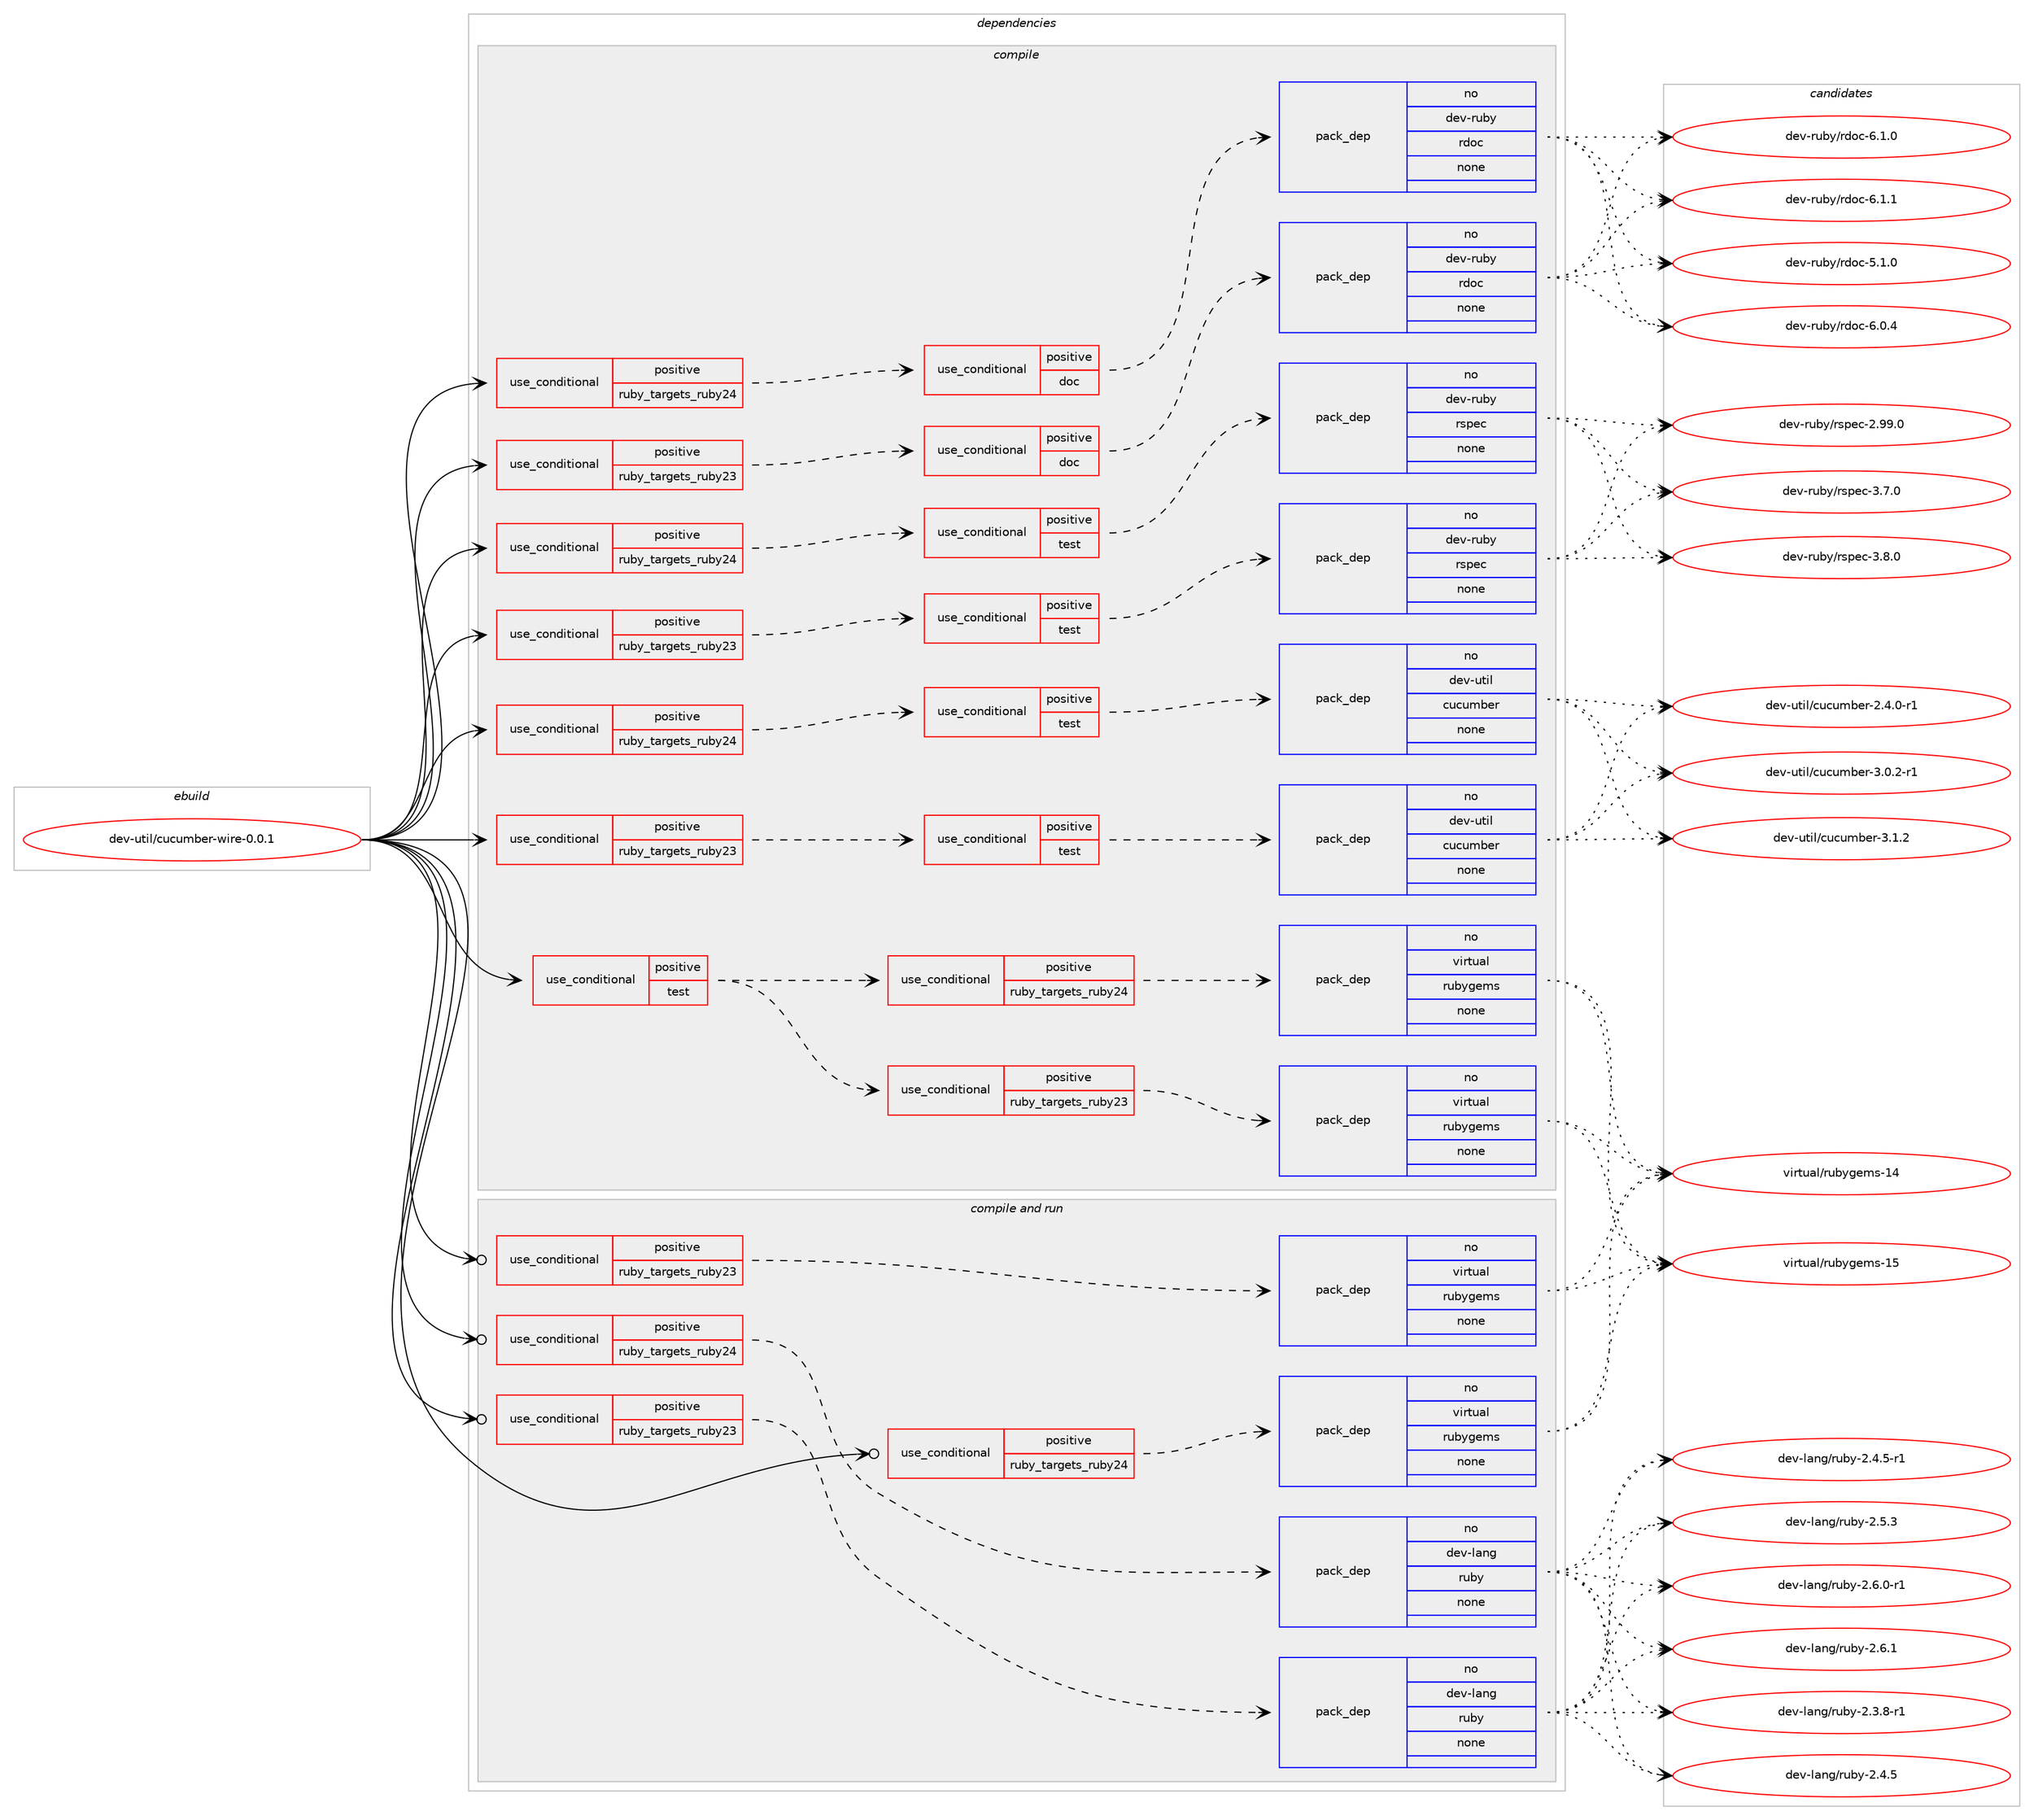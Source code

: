 digraph prolog {

# *************
# Graph options
# *************

newrank=true;
concentrate=true;
compound=true;
graph [rankdir=LR,fontname=Helvetica,fontsize=10,ranksep=1.5];#, ranksep=2.5, nodesep=0.2];
edge  [arrowhead=vee];
node  [fontname=Helvetica,fontsize=10];

# **********
# The ebuild
# **********

subgraph cluster_leftcol {
color=gray;
rank=same;
label=<<i>ebuild</i>>;
id [label="dev-util/cucumber-wire-0.0.1", color=red, width=4, href="../dev-util/cucumber-wire-0.0.1.svg"];
}

# ****************
# The dependencies
# ****************

subgraph cluster_midcol {
color=gray;
label=<<i>dependencies</i>>;
subgraph cluster_compile {
fillcolor="#eeeeee";
style=filled;
label=<<i>compile</i>>;
subgraph cond424020 {
dependency1544001 [label=<<TABLE BORDER="0" CELLBORDER="1" CELLSPACING="0" CELLPADDING="4"><TR><TD ROWSPAN="3" CELLPADDING="10">use_conditional</TD></TR><TR><TD>positive</TD></TR><TR><TD>ruby_targets_ruby23</TD></TR></TABLE>>, shape=none, color=red];
subgraph cond424021 {
dependency1544002 [label=<<TABLE BORDER="0" CELLBORDER="1" CELLSPACING="0" CELLPADDING="4"><TR><TD ROWSPAN="3" CELLPADDING="10">use_conditional</TD></TR><TR><TD>positive</TD></TR><TR><TD>doc</TD></TR></TABLE>>, shape=none, color=red];
subgraph pack1096360 {
dependency1544003 [label=<<TABLE BORDER="0" CELLBORDER="1" CELLSPACING="0" CELLPADDING="4" WIDTH="220"><TR><TD ROWSPAN="6" CELLPADDING="30">pack_dep</TD></TR><TR><TD WIDTH="110">no</TD></TR><TR><TD>dev-ruby</TD></TR><TR><TD>rdoc</TD></TR><TR><TD>none</TD></TR><TR><TD></TD></TR></TABLE>>, shape=none, color=blue];
}
dependency1544002:e -> dependency1544003:w [weight=20,style="dashed",arrowhead="vee"];
}
dependency1544001:e -> dependency1544002:w [weight=20,style="dashed",arrowhead="vee"];
}
id:e -> dependency1544001:w [weight=20,style="solid",arrowhead="vee"];
subgraph cond424022 {
dependency1544004 [label=<<TABLE BORDER="0" CELLBORDER="1" CELLSPACING="0" CELLPADDING="4"><TR><TD ROWSPAN="3" CELLPADDING="10">use_conditional</TD></TR><TR><TD>positive</TD></TR><TR><TD>ruby_targets_ruby23</TD></TR></TABLE>>, shape=none, color=red];
subgraph cond424023 {
dependency1544005 [label=<<TABLE BORDER="0" CELLBORDER="1" CELLSPACING="0" CELLPADDING="4"><TR><TD ROWSPAN="3" CELLPADDING="10">use_conditional</TD></TR><TR><TD>positive</TD></TR><TR><TD>test</TD></TR></TABLE>>, shape=none, color=red];
subgraph pack1096361 {
dependency1544006 [label=<<TABLE BORDER="0" CELLBORDER="1" CELLSPACING="0" CELLPADDING="4" WIDTH="220"><TR><TD ROWSPAN="6" CELLPADDING="30">pack_dep</TD></TR><TR><TD WIDTH="110">no</TD></TR><TR><TD>dev-ruby</TD></TR><TR><TD>rspec</TD></TR><TR><TD>none</TD></TR><TR><TD></TD></TR></TABLE>>, shape=none, color=blue];
}
dependency1544005:e -> dependency1544006:w [weight=20,style="dashed",arrowhead="vee"];
}
dependency1544004:e -> dependency1544005:w [weight=20,style="dashed",arrowhead="vee"];
}
id:e -> dependency1544004:w [weight=20,style="solid",arrowhead="vee"];
subgraph cond424024 {
dependency1544007 [label=<<TABLE BORDER="0" CELLBORDER="1" CELLSPACING="0" CELLPADDING="4"><TR><TD ROWSPAN="3" CELLPADDING="10">use_conditional</TD></TR><TR><TD>positive</TD></TR><TR><TD>ruby_targets_ruby23</TD></TR></TABLE>>, shape=none, color=red];
subgraph cond424025 {
dependency1544008 [label=<<TABLE BORDER="0" CELLBORDER="1" CELLSPACING="0" CELLPADDING="4"><TR><TD ROWSPAN="3" CELLPADDING="10">use_conditional</TD></TR><TR><TD>positive</TD></TR><TR><TD>test</TD></TR></TABLE>>, shape=none, color=red];
subgraph pack1096362 {
dependency1544009 [label=<<TABLE BORDER="0" CELLBORDER="1" CELLSPACING="0" CELLPADDING="4" WIDTH="220"><TR><TD ROWSPAN="6" CELLPADDING="30">pack_dep</TD></TR><TR><TD WIDTH="110">no</TD></TR><TR><TD>dev-util</TD></TR><TR><TD>cucumber</TD></TR><TR><TD>none</TD></TR><TR><TD></TD></TR></TABLE>>, shape=none, color=blue];
}
dependency1544008:e -> dependency1544009:w [weight=20,style="dashed",arrowhead="vee"];
}
dependency1544007:e -> dependency1544008:w [weight=20,style="dashed",arrowhead="vee"];
}
id:e -> dependency1544007:w [weight=20,style="solid",arrowhead="vee"];
subgraph cond424026 {
dependency1544010 [label=<<TABLE BORDER="0" CELLBORDER="1" CELLSPACING="0" CELLPADDING="4"><TR><TD ROWSPAN="3" CELLPADDING="10">use_conditional</TD></TR><TR><TD>positive</TD></TR><TR><TD>ruby_targets_ruby24</TD></TR></TABLE>>, shape=none, color=red];
subgraph cond424027 {
dependency1544011 [label=<<TABLE BORDER="0" CELLBORDER="1" CELLSPACING="0" CELLPADDING="4"><TR><TD ROWSPAN="3" CELLPADDING="10">use_conditional</TD></TR><TR><TD>positive</TD></TR><TR><TD>doc</TD></TR></TABLE>>, shape=none, color=red];
subgraph pack1096363 {
dependency1544012 [label=<<TABLE BORDER="0" CELLBORDER="1" CELLSPACING="0" CELLPADDING="4" WIDTH="220"><TR><TD ROWSPAN="6" CELLPADDING="30">pack_dep</TD></TR><TR><TD WIDTH="110">no</TD></TR><TR><TD>dev-ruby</TD></TR><TR><TD>rdoc</TD></TR><TR><TD>none</TD></TR><TR><TD></TD></TR></TABLE>>, shape=none, color=blue];
}
dependency1544011:e -> dependency1544012:w [weight=20,style="dashed",arrowhead="vee"];
}
dependency1544010:e -> dependency1544011:w [weight=20,style="dashed",arrowhead="vee"];
}
id:e -> dependency1544010:w [weight=20,style="solid",arrowhead="vee"];
subgraph cond424028 {
dependency1544013 [label=<<TABLE BORDER="0" CELLBORDER="1" CELLSPACING="0" CELLPADDING="4"><TR><TD ROWSPAN="3" CELLPADDING="10">use_conditional</TD></TR><TR><TD>positive</TD></TR><TR><TD>ruby_targets_ruby24</TD></TR></TABLE>>, shape=none, color=red];
subgraph cond424029 {
dependency1544014 [label=<<TABLE BORDER="0" CELLBORDER="1" CELLSPACING="0" CELLPADDING="4"><TR><TD ROWSPAN="3" CELLPADDING="10">use_conditional</TD></TR><TR><TD>positive</TD></TR><TR><TD>test</TD></TR></TABLE>>, shape=none, color=red];
subgraph pack1096364 {
dependency1544015 [label=<<TABLE BORDER="0" CELLBORDER="1" CELLSPACING="0" CELLPADDING="4" WIDTH="220"><TR><TD ROWSPAN="6" CELLPADDING="30">pack_dep</TD></TR><TR><TD WIDTH="110">no</TD></TR><TR><TD>dev-ruby</TD></TR><TR><TD>rspec</TD></TR><TR><TD>none</TD></TR><TR><TD></TD></TR></TABLE>>, shape=none, color=blue];
}
dependency1544014:e -> dependency1544015:w [weight=20,style="dashed",arrowhead="vee"];
}
dependency1544013:e -> dependency1544014:w [weight=20,style="dashed",arrowhead="vee"];
}
id:e -> dependency1544013:w [weight=20,style="solid",arrowhead="vee"];
subgraph cond424030 {
dependency1544016 [label=<<TABLE BORDER="0" CELLBORDER="1" CELLSPACING="0" CELLPADDING="4"><TR><TD ROWSPAN="3" CELLPADDING="10">use_conditional</TD></TR><TR><TD>positive</TD></TR><TR><TD>ruby_targets_ruby24</TD></TR></TABLE>>, shape=none, color=red];
subgraph cond424031 {
dependency1544017 [label=<<TABLE BORDER="0" CELLBORDER="1" CELLSPACING="0" CELLPADDING="4"><TR><TD ROWSPAN="3" CELLPADDING="10">use_conditional</TD></TR><TR><TD>positive</TD></TR><TR><TD>test</TD></TR></TABLE>>, shape=none, color=red];
subgraph pack1096365 {
dependency1544018 [label=<<TABLE BORDER="0" CELLBORDER="1" CELLSPACING="0" CELLPADDING="4" WIDTH="220"><TR><TD ROWSPAN="6" CELLPADDING="30">pack_dep</TD></TR><TR><TD WIDTH="110">no</TD></TR><TR><TD>dev-util</TD></TR><TR><TD>cucumber</TD></TR><TR><TD>none</TD></TR><TR><TD></TD></TR></TABLE>>, shape=none, color=blue];
}
dependency1544017:e -> dependency1544018:w [weight=20,style="dashed",arrowhead="vee"];
}
dependency1544016:e -> dependency1544017:w [weight=20,style="dashed",arrowhead="vee"];
}
id:e -> dependency1544016:w [weight=20,style="solid",arrowhead="vee"];
subgraph cond424032 {
dependency1544019 [label=<<TABLE BORDER="0" CELLBORDER="1" CELLSPACING="0" CELLPADDING="4"><TR><TD ROWSPAN="3" CELLPADDING="10">use_conditional</TD></TR><TR><TD>positive</TD></TR><TR><TD>test</TD></TR></TABLE>>, shape=none, color=red];
subgraph cond424033 {
dependency1544020 [label=<<TABLE BORDER="0" CELLBORDER="1" CELLSPACING="0" CELLPADDING="4"><TR><TD ROWSPAN="3" CELLPADDING="10">use_conditional</TD></TR><TR><TD>positive</TD></TR><TR><TD>ruby_targets_ruby23</TD></TR></TABLE>>, shape=none, color=red];
subgraph pack1096366 {
dependency1544021 [label=<<TABLE BORDER="0" CELLBORDER="1" CELLSPACING="0" CELLPADDING="4" WIDTH="220"><TR><TD ROWSPAN="6" CELLPADDING="30">pack_dep</TD></TR><TR><TD WIDTH="110">no</TD></TR><TR><TD>virtual</TD></TR><TR><TD>rubygems</TD></TR><TR><TD>none</TD></TR><TR><TD></TD></TR></TABLE>>, shape=none, color=blue];
}
dependency1544020:e -> dependency1544021:w [weight=20,style="dashed",arrowhead="vee"];
}
dependency1544019:e -> dependency1544020:w [weight=20,style="dashed",arrowhead="vee"];
subgraph cond424034 {
dependency1544022 [label=<<TABLE BORDER="0" CELLBORDER="1" CELLSPACING="0" CELLPADDING="4"><TR><TD ROWSPAN="3" CELLPADDING="10">use_conditional</TD></TR><TR><TD>positive</TD></TR><TR><TD>ruby_targets_ruby24</TD></TR></TABLE>>, shape=none, color=red];
subgraph pack1096367 {
dependency1544023 [label=<<TABLE BORDER="0" CELLBORDER="1" CELLSPACING="0" CELLPADDING="4" WIDTH="220"><TR><TD ROWSPAN="6" CELLPADDING="30">pack_dep</TD></TR><TR><TD WIDTH="110">no</TD></TR><TR><TD>virtual</TD></TR><TR><TD>rubygems</TD></TR><TR><TD>none</TD></TR><TR><TD></TD></TR></TABLE>>, shape=none, color=blue];
}
dependency1544022:e -> dependency1544023:w [weight=20,style="dashed",arrowhead="vee"];
}
dependency1544019:e -> dependency1544022:w [weight=20,style="dashed",arrowhead="vee"];
}
id:e -> dependency1544019:w [weight=20,style="solid",arrowhead="vee"];
}
subgraph cluster_compileandrun {
fillcolor="#eeeeee";
style=filled;
label=<<i>compile and run</i>>;
subgraph cond424035 {
dependency1544024 [label=<<TABLE BORDER="0" CELLBORDER="1" CELLSPACING="0" CELLPADDING="4"><TR><TD ROWSPAN="3" CELLPADDING="10">use_conditional</TD></TR><TR><TD>positive</TD></TR><TR><TD>ruby_targets_ruby23</TD></TR></TABLE>>, shape=none, color=red];
subgraph pack1096368 {
dependency1544025 [label=<<TABLE BORDER="0" CELLBORDER="1" CELLSPACING="0" CELLPADDING="4" WIDTH="220"><TR><TD ROWSPAN="6" CELLPADDING="30">pack_dep</TD></TR><TR><TD WIDTH="110">no</TD></TR><TR><TD>dev-lang</TD></TR><TR><TD>ruby</TD></TR><TR><TD>none</TD></TR><TR><TD></TD></TR></TABLE>>, shape=none, color=blue];
}
dependency1544024:e -> dependency1544025:w [weight=20,style="dashed",arrowhead="vee"];
}
id:e -> dependency1544024:w [weight=20,style="solid",arrowhead="odotvee"];
subgraph cond424036 {
dependency1544026 [label=<<TABLE BORDER="0" CELLBORDER="1" CELLSPACING="0" CELLPADDING="4"><TR><TD ROWSPAN="3" CELLPADDING="10">use_conditional</TD></TR><TR><TD>positive</TD></TR><TR><TD>ruby_targets_ruby23</TD></TR></TABLE>>, shape=none, color=red];
subgraph pack1096369 {
dependency1544027 [label=<<TABLE BORDER="0" CELLBORDER="1" CELLSPACING="0" CELLPADDING="4" WIDTH="220"><TR><TD ROWSPAN="6" CELLPADDING="30">pack_dep</TD></TR><TR><TD WIDTH="110">no</TD></TR><TR><TD>virtual</TD></TR><TR><TD>rubygems</TD></TR><TR><TD>none</TD></TR><TR><TD></TD></TR></TABLE>>, shape=none, color=blue];
}
dependency1544026:e -> dependency1544027:w [weight=20,style="dashed",arrowhead="vee"];
}
id:e -> dependency1544026:w [weight=20,style="solid",arrowhead="odotvee"];
subgraph cond424037 {
dependency1544028 [label=<<TABLE BORDER="0" CELLBORDER="1" CELLSPACING="0" CELLPADDING="4"><TR><TD ROWSPAN="3" CELLPADDING="10">use_conditional</TD></TR><TR><TD>positive</TD></TR><TR><TD>ruby_targets_ruby24</TD></TR></TABLE>>, shape=none, color=red];
subgraph pack1096370 {
dependency1544029 [label=<<TABLE BORDER="0" CELLBORDER="1" CELLSPACING="0" CELLPADDING="4" WIDTH="220"><TR><TD ROWSPAN="6" CELLPADDING="30">pack_dep</TD></TR><TR><TD WIDTH="110">no</TD></TR><TR><TD>dev-lang</TD></TR><TR><TD>ruby</TD></TR><TR><TD>none</TD></TR><TR><TD></TD></TR></TABLE>>, shape=none, color=blue];
}
dependency1544028:e -> dependency1544029:w [weight=20,style="dashed",arrowhead="vee"];
}
id:e -> dependency1544028:w [weight=20,style="solid",arrowhead="odotvee"];
subgraph cond424038 {
dependency1544030 [label=<<TABLE BORDER="0" CELLBORDER="1" CELLSPACING="0" CELLPADDING="4"><TR><TD ROWSPAN="3" CELLPADDING="10">use_conditional</TD></TR><TR><TD>positive</TD></TR><TR><TD>ruby_targets_ruby24</TD></TR></TABLE>>, shape=none, color=red];
subgraph pack1096371 {
dependency1544031 [label=<<TABLE BORDER="0" CELLBORDER="1" CELLSPACING="0" CELLPADDING="4" WIDTH="220"><TR><TD ROWSPAN="6" CELLPADDING="30">pack_dep</TD></TR><TR><TD WIDTH="110">no</TD></TR><TR><TD>virtual</TD></TR><TR><TD>rubygems</TD></TR><TR><TD>none</TD></TR><TR><TD></TD></TR></TABLE>>, shape=none, color=blue];
}
dependency1544030:e -> dependency1544031:w [weight=20,style="dashed",arrowhead="vee"];
}
id:e -> dependency1544030:w [weight=20,style="solid",arrowhead="odotvee"];
}
subgraph cluster_run {
fillcolor="#eeeeee";
style=filled;
label=<<i>run</i>>;
}
}

# **************
# The candidates
# **************

subgraph cluster_choices {
rank=same;
color=gray;
label=<<i>candidates</i>>;

subgraph choice1096360 {
color=black;
nodesep=1;
choice10010111845114117981214711410011199455346494648 [label="dev-ruby/rdoc-5.1.0", color=red, width=4,href="../dev-ruby/rdoc-5.1.0.svg"];
choice10010111845114117981214711410011199455446484652 [label="dev-ruby/rdoc-6.0.4", color=red, width=4,href="../dev-ruby/rdoc-6.0.4.svg"];
choice10010111845114117981214711410011199455446494648 [label="dev-ruby/rdoc-6.1.0", color=red, width=4,href="../dev-ruby/rdoc-6.1.0.svg"];
choice10010111845114117981214711410011199455446494649 [label="dev-ruby/rdoc-6.1.1", color=red, width=4,href="../dev-ruby/rdoc-6.1.1.svg"];
dependency1544003:e -> choice10010111845114117981214711410011199455346494648:w [style=dotted,weight="100"];
dependency1544003:e -> choice10010111845114117981214711410011199455446484652:w [style=dotted,weight="100"];
dependency1544003:e -> choice10010111845114117981214711410011199455446494648:w [style=dotted,weight="100"];
dependency1544003:e -> choice10010111845114117981214711410011199455446494649:w [style=dotted,weight="100"];
}
subgraph choice1096361 {
color=black;
nodesep=1;
choice1001011184511411798121471141151121019945504657574648 [label="dev-ruby/rspec-2.99.0", color=red, width=4,href="../dev-ruby/rspec-2.99.0.svg"];
choice10010111845114117981214711411511210199455146554648 [label="dev-ruby/rspec-3.7.0", color=red, width=4,href="../dev-ruby/rspec-3.7.0.svg"];
choice10010111845114117981214711411511210199455146564648 [label="dev-ruby/rspec-3.8.0", color=red, width=4,href="../dev-ruby/rspec-3.8.0.svg"];
dependency1544006:e -> choice1001011184511411798121471141151121019945504657574648:w [style=dotted,weight="100"];
dependency1544006:e -> choice10010111845114117981214711411511210199455146554648:w [style=dotted,weight="100"];
dependency1544006:e -> choice10010111845114117981214711411511210199455146564648:w [style=dotted,weight="100"];
}
subgraph choice1096362 {
color=black;
nodesep=1;
choice10010111845117116105108479911799117109981011144550465246484511449 [label="dev-util/cucumber-2.4.0-r1", color=red, width=4,href="../dev-util/cucumber-2.4.0-r1.svg"];
choice10010111845117116105108479911799117109981011144551464846504511449 [label="dev-util/cucumber-3.0.2-r1", color=red, width=4,href="../dev-util/cucumber-3.0.2-r1.svg"];
choice1001011184511711610510847991179911710998101114455146494650 [label="dev-util/cucumber-3.1.2", color=red, width=4,href="../dev-util/cucumber-3.1.2.svg"];
dependency1544009:e -> choice10010111845117116105108479911799117109981011144550465246484511449:w [style=dotted,weight="100"];
dependency1544009:e -> choice10010111845117116105108479911799117109981011144551464846504511449:w [style=dotted,weight="100"];
dependency1544009:e -> choice1001011184511711610510847991179911710998101114455146494650:w [style=dotted,weight="100"];
}
subgraph choice1096363 {
color=black;
nodesep=1;
choice10010111845114117981214711410011199455346494648 [label="dev-ruby/rdoc-5.1.0", color=red, width=4,href="../dev-ruby/rdoc-5.1.0.svg"];
choice10010111845114117981214711410011199455446484652 [label="dev-ruby/rdoc-6.0.4", color=red, width=4,href="../dev-ruby/rdoc-6.0.4.svg"];
choice10010111845114117981214711410011199455446494648 [label="dev-ruby/rdoc-6.1.0", color=red, width=4,href="../dev-ruby/rdoc-6.1.0.svg"];
choice10010111845114117981214711410011199455446494649 [label="dev-ruby/rdoc-6.1.1", color=red, width=4,href="../dev-ruby/rdoc-6.1.1.svg"];
dependency1544012:e -> choice10010111845114117981214711410011199455346494648:w [style=dotted,weight="100"];
dependency1544012:e -> choice10010111845114117981214711410011199455446484652:w [style=dotted,weight="100"];
dependency1544012:e -> choice10010111845114117981214711410011199455446494648:w [style=dotted,weight="100"];
dependency1544012:e -> choice10010111845114117981214711410011199455446494649:w [style=dotted,weight="100"];
}
subgraph choice1096364 {
color=black;
nodesep=1;
choice1001011184511411798121471141151121019945504657574648 [label="dev-ruby/rspec-2.99.0", color=red, width=4,href="../dev-ruby/rspec-2.99.0.svg"];
choice10010111845114117981214711411511210199455146554648 [label="dev-ruby/rspec-3.7.0", color=red, width=4,href="../dev-ruby/rspec-3.7.0.svg"];
choice10010111845114117981214711411511210199455146564648 [label="dev-ruby/rspec-3.8.0", color=red, width=4,href="../dev-ruby/rspec-3.8.0.svg"];
dependency1544015:e -> choice1001011184511411798121471141151121019945504657574648:w [style=dotted,weight="100"];
dependency1544015:e -> choice10010111845114117981214711411511210199455146554648:w [style=dotted,weight="100"];
dependency1544015:e -> choice10010111845114117981214711411511210199455146564648:w [style=dotted,weight="100"];
}
subgraph choice1096365 {
color=black;
nodesep=1;
choice10010111845117116105108479911799117109981011144550465246484511449 [label="dev-util/cucumber-2.4.0-r1", color=red, width=4,href="../dev-util/cucumber-2.4.0-r1.svg"];
choice10010111845117116105108479911799117109981011144551464846504511449 [label="dev-util/cucumber-3.0.2-r1", color=red, width=4,href="../dev-util/cucumber-3.0.2-r1.svg"];
choice1001011184511711610510847991179911710998101114455146494650 [label="dev-util/cucumber-3.1.2", color=red, width=4,href="../dev-util/cucumber-3.1.2.svg"];
dependency1544018:e -> choice10010111845117116105108479911799117109981011144550465246484511449:w [style=dotted,weight="100"];
dependency1544018:e -> choice10010111845117116105108479911799117109981011144551464846504511449:w [style=dotted,weight="100"];
dependency1544018:e -> choice1001011184511711610510847991179911710998101114455146494650:w [style=dotted,weight="100"];
}
subgraph choice1096366 {
color=black;
nodesep=1;
choice118105114116117971084711411798121103101109115454952 [label="virtual/rubygems-14", color=red, width=4,href="../virtual/rubygems-14.svg"];
choice118105114116117971084711411798121103101109115454953 [label="virtual/rubygems-15", color=red, width=4,href="../virtual/rubygems-15.svg"];
dependency1544021:e -> choice118105114116117971084711411798121103101109115454952:w [style=dotted,weight="100"];
dependency1544021:e -> choice118105114116117971084711411798121103101109115454953:w [style=dotted,weight="100"];
}
subgraph choice1096367 {
color=black;
nodesep=1;
choice118105114116117971084711411798121103101109115454952 [label="virtual/rubygems-14", color=red, width=4,href="../virtual/rubygems-14.svg"];
choice118105114116117971084711411798121103101109115454953 [label="virtual/rubygems-15", color=red, width=4,href="../virtual/rubygems-15.svg"];
dependency1544023:e -> choice118105114116117971084711411798121103101109115454952:w [style=dotted,weight="100"];
dependency1544023:e -> choice118105114116117971084711411798121103101109115454953:w [style=dotted,weight="100"];
}
subgraph choice1096368 {
color=black;
nodesep=1;
choice100101118451089711010347114117981214550465146564511449 [label="dev-lang/ruby-2.3.8-r1", color=red, width=4,href="../dev-lang/ruby-2.3.8-r1.svg"];
choice10010111845108971101034711411798121455046524653 [label="dev-lang/ruby-2.4.5", color=red, width=4,href="../dev-lang/ruby-2.4.5.svg"];
choice100101118451089711010347114117981214550465246534511449 [label="dev-lang/ruby-2.4.5-r1", color=red, width=4,href="../dev-lang/ruby-2.4.5-r1.svg"];
choice10010111845108971101034711411798121455046534651 [label="dev-lang/ruby-2.5.3", color=red, width=4,href="../dev-lang/ruby-2.5.3.svg"];
choice100101118451089711010347114117981214550465446484511449 [label="dev-lang/ruby-2.6.0-r1", color=red, width=4,href="../dev-lang/ruby-2.6.0-r1.svg"];
choice10010111845108971101034711411798121455046544649 [label="dev-lang/ruby-2.6.1", color=red, width=4,href="../dev-lang/ruby-2.6.1.svg"];
dependency1544025:e -> choice100101118451089711010347114117981214550465146564511449:w [style=dotted,weight="100"];
dependency1544025:e -> choice10010111845108971101034711411798121455046524653:w [style=dotted,weight="100"];
dependency1544025:e -> choice100101118451089711010347114117981214550465246534511449:w [style=dotted,weight="100"];
dependency1544025:e -> choice10010111845108971101034711411798121455046534651:w [style=dotted,weight="100"];
dependency1544025:e -> choice100101118451089711010347114117981214550465446484511449:w [style=dotted,weight="100"];
dependency1544025:e -> choice10010111845108971101034711411798121455046544649:w [style=dotted,weight="100"];
}
subgraph choice1096369 {
color=black;
nodesep=1;
choice118105114116117971084711411798121103101109115454952 [label="virtual/rubygems-14", color=red, width=4,href="../virtual/rubygems-14.svg"];
choice118105114116117971084711411798121103101109115454953 [label="virtual/rubygems-15", color=red, width=4,href="../virtual/rubygems-15.svg"];
dependency1544027:e -> choice118105114116117971084711411798121103101109115454952:w [style=dotted,weight="100"];
dependency1544027:e -> choice118105114116117971084711411798121103101109115454953:w [style=dotted,weight="100"];
}
subgraph choice1096370 {
color=black;
nodesep=1;
choice100101118451089711010347114117981214550465146564511449 [label="dev-lang/ruby-2.3.8-r1", color=red, width=4,href="../dev-lang/ruby-2.3.8-r1.svg"];
choice10010111845108971101034711411798121455046524653 [label="dev-lang/ruby-2.4.5", color=red, width=4,href="../dev-lang/ruby-2.4.5.svg"];
choice100101118451089711010347114117981214550465246534511449 [label="dev-lang/ruby-2.4.5-r1", color=red, width=4,href="../dev-lang/ruby-2.4.5-r1.svg"];
choice10010111845108971101034711411798121455046534651 [label="dev-lang/ruby-2.5.3", color=red, width=4,href="../dev-lang/ruby-2.5.3.svg"];
choice100101118451089711010347114117981214550465446484511449 [label="dev-lang/ruby-2.6.0-r1", color=red, width=4,href="../dev-lang/ruby-2.6.0-r1.svg"];
choice10010111845108971101034711411798121455046544649 [label="dev-lang/ruby-2.6.1", color=red, width=4,href="../dev-lang/ruby-2.6.1.svg"];
dependency1544029:e -> choice100101118451089711010347114117981214550465146564511449:w [style=dotted,weight="100"];
dependency1544029:e -> choice10010111845108971101034711411798121455046524653:w [style=dotted,weight="100"];
dependency1544029:e -> choice100101118451089711010347114117981214550465246534511449:w [style=dotted,weight="100"];
dependency1544029:e -> choice10010111845108971101034711411798121455046534651:w [style=dotted,weight="100"];
dependency1544029:e -> choice100101118451089711010347114117981214550465446484511449:w [style=dotted,weight="100"];
dependency1544029:e -> choice10010111845108971101034711411798121455046544649:w [style=dotted,weight="100"];
}
subgraph choice1096371 {
color=black;
nodesep=1;
choice118105114116117971084711411798121103101109115454952 [label="virtual/rubygems-14", color=red, width=4,href="../virtual/rubygems-14.svg"];
choice118105114116117971084711411798121103101109115454953 [label="virtual/rubygems-15", color=red, width=4,href="../virtual/rubygems-15.svg"];
dependency1544031:e -> choice118105114116117971084711411798121103101109115454952:w [style=dotted,weight="100"];
dependency1544031:e -> choice118105114116117971084711411798121103101109115454953:w [style=dotted,weight="100"];
}
}

}
